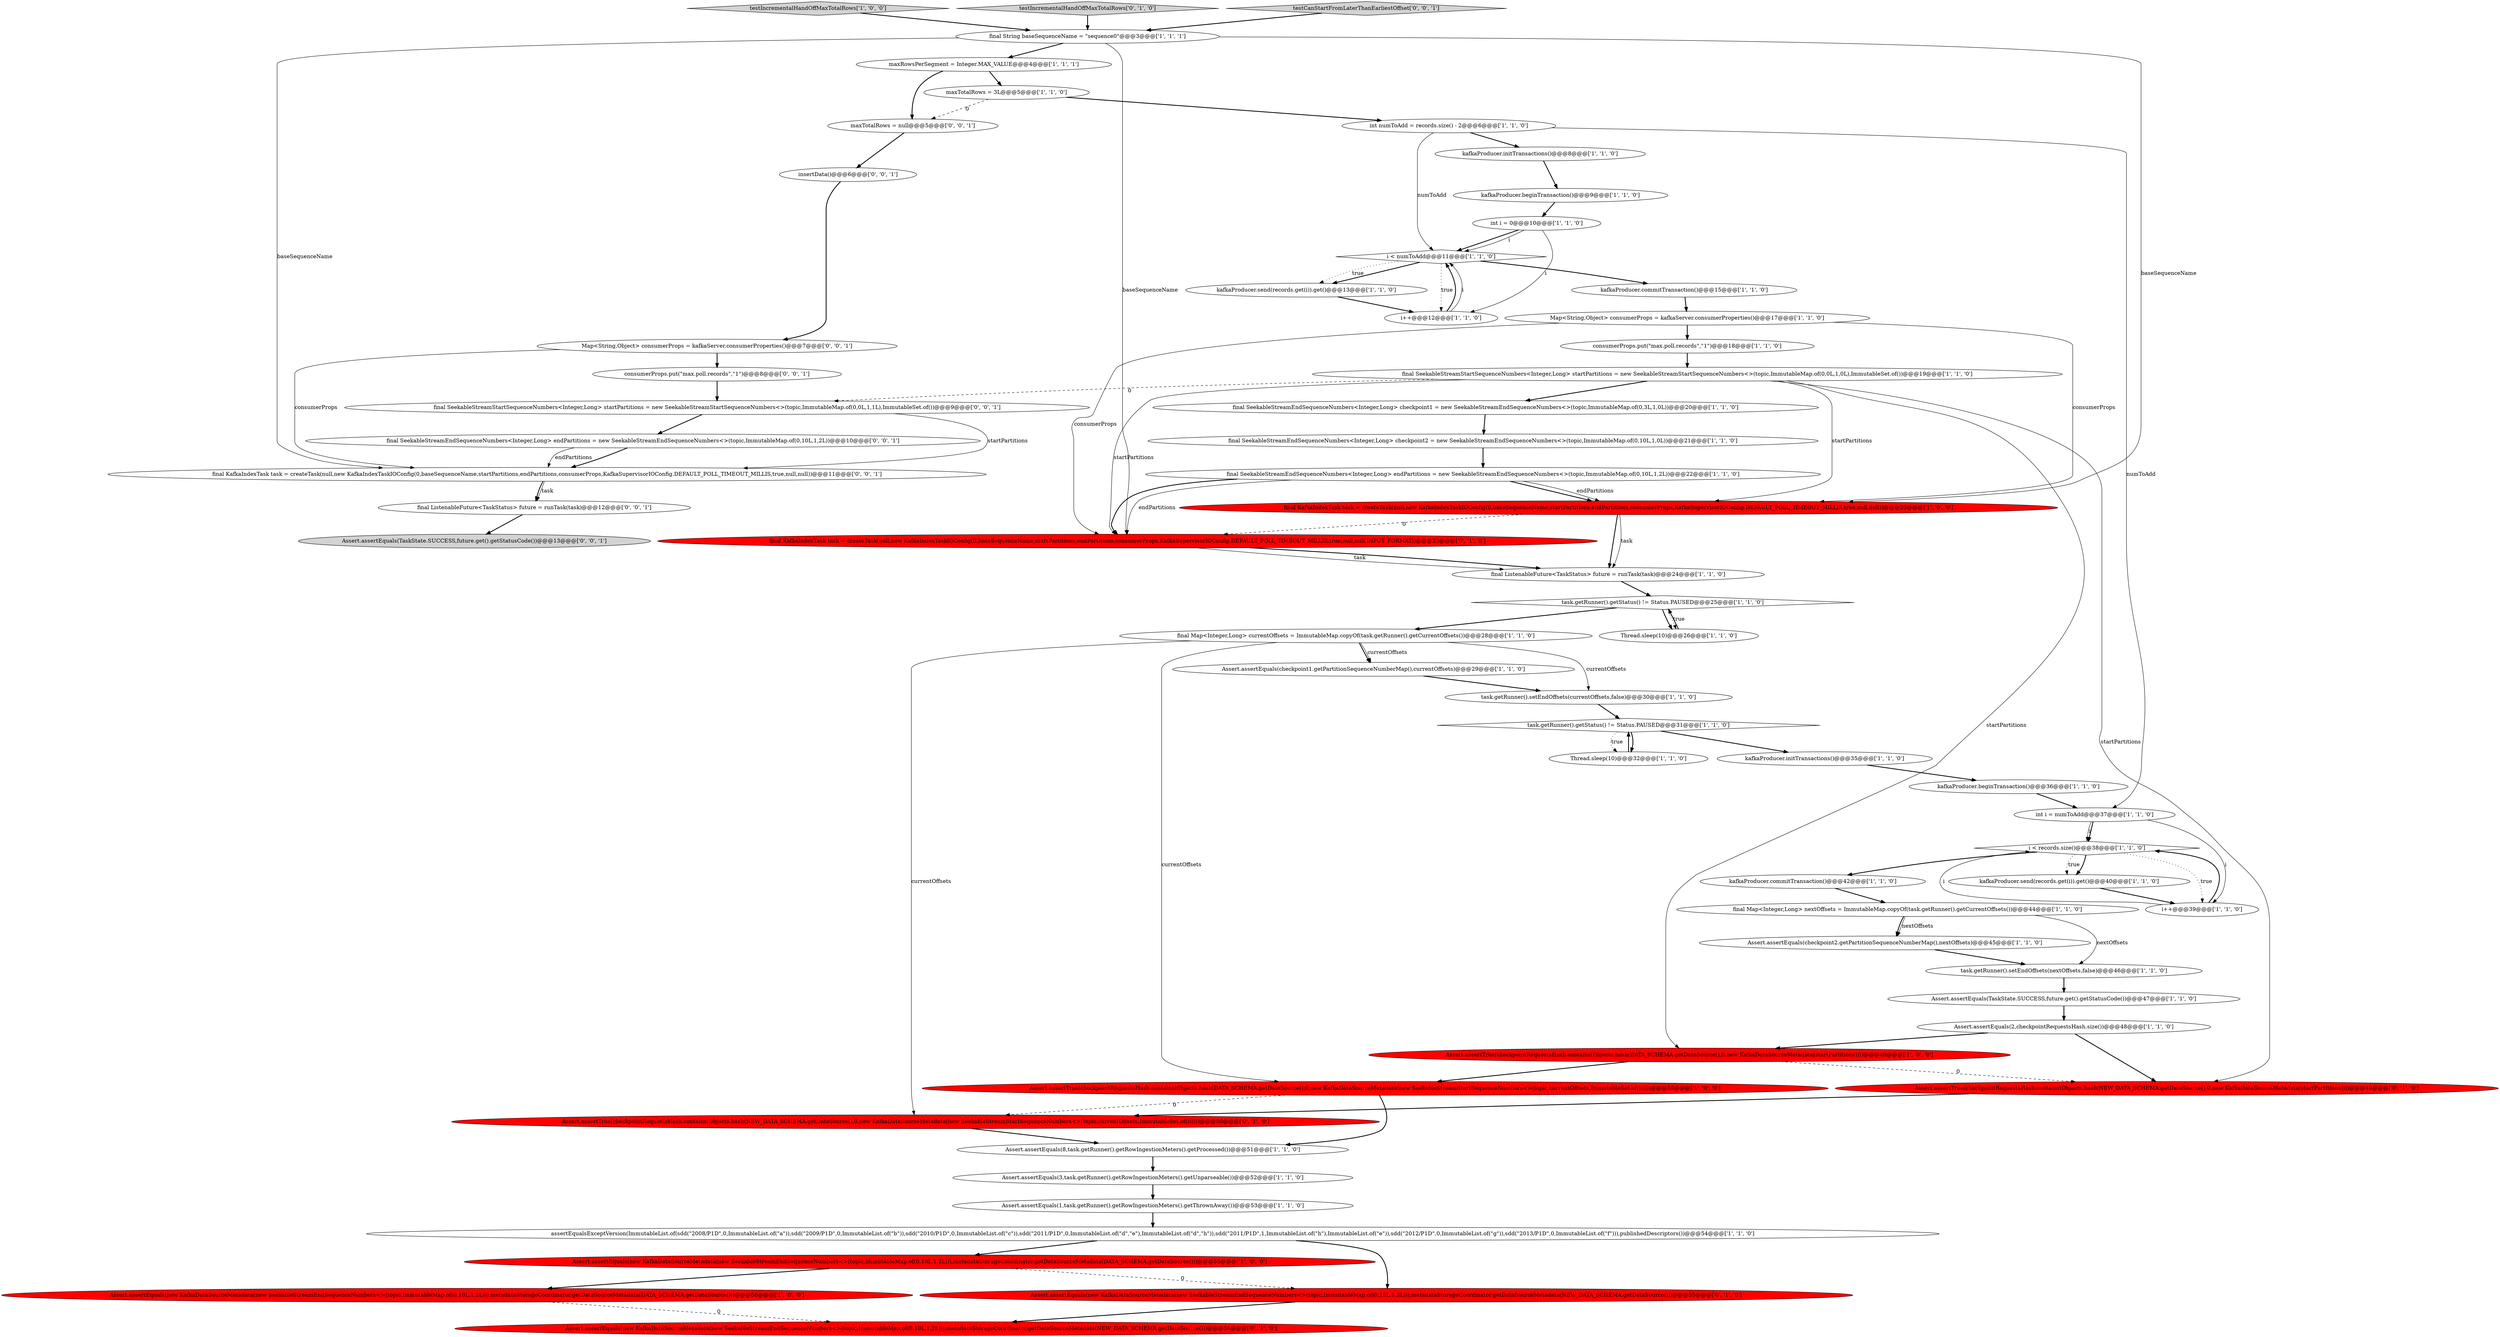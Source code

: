 digraph {
24 [style = filled, label = "Map<String,Object> consumerProps = kafkaServer.consumerProperties()@@@17@@@['1', '1', '0']", fillcolor = white, shape = ellipse image = "AAA0AAABBB1BBB"];
27 [style = filled, label = "maxTotalRows = 3L@@@5@@@['1', '1', '0']", fillcolor = white, shape = ellipse image = "AAA0AAABBB1BBB"];
13 [style = filled, label = "consumerProps.put(\"max.poll.records\",\"1\")@@@18@@@['1', '1', '0']", fillcolor = white, shape = ellipse image = "AAA0AAABBB1BBB"];
48 [style = filled, label = "final KafkaIndexTask task = createTask(null,new KafkaIndexTaskIOConfig(0,baseSequenceName,startPartitions,endPartitions,consumerProps,KafkaSupervisorIOConfig.DEFAULT_POLL_TIMEOUT_MILLIS,true,null,null,INPUT_FORMAT))@@@23@@@['0', '1', '0']", fillcolor = red, shape = ellipse image = "AAA1AAABBB2BBB"];
10 [style = filled, label = "kafkaProducer.send(records.get(i)).get()@@@40@@@['1', '1', '0']", fillcolor = white, shape = ellipse image = "AAA0AAABBB1BBB"];
34 [style = filled, label = "Assert.assertEquals(checkpoint2.getPartitionSequenceNumberMap(),nextOffsets)@@@45@@@['1', '1', '0']", fillcolor = white, shape = ellipse image = "AAA0AAABBB1BBB"];
16 [style = filled, label = "kafkaProducer.beginTransaction()@@@9@@@['1', '1', '0']", fillcolor = white, shape = ellipse image = "AAA0AAABBB1BBB"];
53 [style = filled, label = "final KafkaIndexTask task = createTask(null,new KafkaIndexTaskIOConfig(0,baseSequenceName,startPartitions,endPartitions,consumerProps,KafkaSupervisorIOConfig.DEFAULT_POLL_TIMEOUT_MILLIS,true,null,null))@@@11@@@['0', '0', '1']", fillcolor = white, shape = ellipse image = "AAA0AAABBB3BBB"];
12 [style = filled, label = "kafkaProducer.initTransactions()@@@35@@@['1', '1', '0']", fillcolor = white, shape = ellipse image = "AAA0AAABBB1BBB"];
39 [style = filled, label = "final Map<Integer,Long> nextOffsets = ImmutableMap.copyOf(task.getRunner().getCurrentOffsets())@@@44@@@['1', '1', '0']", fillcolor = white, shape = ellipse image = "AAA0AAABBB1BBB"];
35 [style = filled, label = "int numToAdd = records.size() - 2@@@6@@@['1', '1', '0']", fillcolor = white, shape = ellipse image = "AAA0AAABBB1BBB"];
54 [style = filled, label = "maxTotalRows = null@@@5@@@['0', '0', '1']", fillcolor = white, shape = ellipse image = "AAA0AAABBB3BBB"];
23 [style = filled, label = "kafkaProducer.commitTransaction()@@@15@@@['1', '1', '0']", fillcolor = white, shape = ellipse image = "AAA0AAABBB1BBB"];
28 [style = filled, label = "task.getRunner().getStatus() != Status.PAUSED@@@25@@@['1', '1', '0']", fillcolor = white, shape = diamond image = "AAA0AAABBB1BBB"];
26 [style = filled, label = "Assert.assertEquals(new KafkaDataSourceMetadata(new SeekableStreamEndSequenceNumbers<>(topic,ImmutableMap.of(0,10L,1,2L))),metadataStorageCoordinator.getDataSourceMetadata(DATA_SCHEMA.getDataSource()))@@@56@@@['1', '0', '0']", fillcolor = red, shape = ellipse image = "AAA1AAABBB1BBB"];
0 [style = filled, label = "testIncrementalHandOffMaxTotalRows['1', '0', '0']", fillcolor = lightgray, shape = diamond image = "AAA0AAABBB1BBB"];
29 [style = filled, label = "final SeekableStreamEndSequenceNumbers<Integer,Long> checkpoint1 = new SeekableStreamEndSequenceNumbers<>(topic,ImmutableMap.of(0,3L,1,0L))@@@20@@@['1', '1', '0']", fillcolor = white, shape = ellipse image = "AAA0AAABBB1BBB"];
43 [style = filled, label = "i < numToAdd@@@11@@@['1', '1', '0']", fillcolor = white, shape = diamond image = "AAA0AAABBB1BBB"];
49 [style = filled, label = "testIncrementalHandOffMaxTotalRows['0', '1', '0']", fillcolor = lightgray, shape = diamond image = "AAA0AAABBB2BBB"];
3 [style = filled, label = "Assert.assertTrue(checkpointRequestsHash.contains(Objects.hash(DATA_SCHEMA.getDataSource(),0,new KafkaDataSourceMetadata(startPartitions))))@@@49@@@['1', '0', '0']", fillcolor = red, shape = ellipse image = "AAA1AAABBB1BBB"];
1 [style = filled, label = "kafkaProducer.send(records.get(i)).get()@@@13@@@['1', '1', '0']", fillcolor = white, shape = ellipse image = "AAA0AAABBB1BBB"];
6 [style = filled, label = "int i = 0@@@10@@@['1', '1', '0']", fillcolor = white, shape = ellipse image = "AAA0AAABBB1BBB"];
38 [style = filled, label = "final KafkaIndexTask task = createTask(null,new KafkaIndexTaskIOConfig(0,baseSequenceName,startPartitions,endPartitions,consumerProps,KafkaSupervisorIOConfig.DEFAULT_POLL_TIMEOUT_MILLIS,true,null,null))@@@23@@@['1', '0', '0']", fillcolor = red, shape = ellipse image = "AAA1AAABBB1BBB"];
21 [style = filled, label = "Assert.assertEquals(8,task.getRunner().getRowIngestionMeters().getProcessed())@@@51@@@['1', '1', '0']", fillcolor = white, shape = ellipse image = "AAA0AAABBB1BBB"];
20 [style = filled, label = "kafkaProducer.initTransactions()@@@8@@@['1', '1', '0']", fillcolor = white, shape = ellipse image = "AAA0AAABBB1BBB"];
30 [style = filled, label = "Thread.sleep(10)@@@26@@@['1', '1', '0']", fillcolor = white, shape = ellipse image = "AAA0AAABBB1BBB"];
8 [style = filled, label = "final SeekableStreamEndSequenceNumbers<Integer,Long> endPartitions = new SeekableStreamEndSequenceNumbers<>(topic,ImmutableMap.of(0,10L,1,2L))@@@22@@@['1', '1', '0']", fillcolor = white, shape = ellipse image = "AAA0AAABBB1BBB"];
55 [style = filled, label = "Map<String,Object> consumerProps = kafkaServer.consumerProperties()@@@7@@@['0', '0', '1']", fillcolor = white, shape = ellipse image = "AAA0AAABBB3BBB"];
9 [style = filled, label = "i < records.size()@@@38@@@['1', '1', '0']", fillcolor = white, shape = diamond image = "AAA0AAABBB1BBB"];
50 [style = filled, label = "Assert.assertEquals(new KafkaDataSourceMetadata(new SeekableStreamEndSequenceNumbers<>(topic,ImmutableMap.of(0,10L,1,2L))),metadataStorageCoordinator.getDataSourceMetadata(NEW_DATA_SCHEMA.getDataSource()))@@@56@@@['0', '1', '0']", fillcolor = red, shape = ellipse image = "AAA1AAABBB2BBB"];
52 [style = filled, label = "Assert.assertTrue(checkpointRequestsHash.contains(Objects.hash(NEW_DATA_SCHEMA.getDataSource(),0,new KafkaDataSourceMetadata(new SeekableStreamStartSequenceNumbers<>(topic,currentOffsets,ImmutableSet.of())))))@@@50@@@['0', '1', '0']", fillcolor = red, shape = ellipse image = "AAA1AAABBB2BBB"];
60 [style = filled, label = "consumerProps.put(\"max.poll.records\",\"1\")@@@8@@@['0', '0', '1']", fillcolor = white, shape = ellipse image = "AAA0AAABBB3BBB"];
46 [style = filled, label = "Thread.sleep(10)@@@32@@@['1', '1', '0']", fillcolor = white, shape = ellipse image = "AAA0AAABBB1BBB"];
59 [style = filled, label = "insertData()@@@6@@@['0', '0', '1']", fillcolor = white, shape = ellipse image = "AAA0AAABBB3BBB"];
36 [style = filled, label = "i++@@@12@@@['1', '1', '0']", fillcolor = white, shape = ellipse image = "AAA0AAABBB1BBB"];
14 [style = filled, label = "Assert.assertEquals(1,task.getRunner().getRowIngestionMeters().getThrownAway())@@@53@@@['1', '1', '0']", fillcolor = white, shape = ellipse image = "AAA0AAABBB1BBB"];
7 [style = filled, label = "Assert.assertEquals(3,task.getRunner().getRowIngestionMeters().getUnparseable())@@@52@@@['1', '1', '0']", fillcolor = white, shape = ellipse image = "AAA0AAABBB1BBB"];
41 [style = filled, label = "final SeekableStreamStartSequenceNumbers<Integer,Long> startPartitions = new SeekableStreamStartSequenceNumbers<>(topic,ImmutableMap.of(0,0L,1,0L),ImmutableSet.of())@@@19@@@['1', '1', '0']", fillcolor = white, shape = ellipse image = "AAA0AAABBB1BBB"];
44 [style = filled, label = "Assert.assertEquals(new KafkaDataSourceMetadata(new SeekableStreamEndSequenceNumbers<>(topic,ImmutableMap.of(0,10L,1,2L))),metadataStorageCoordinator.getDataSourceMetadata(DATA_SCHEMA.getDataSource()))@@@55@@@['1', '0', '0']", fillcolor = red, shape = ellipse image = "AAA1AAABBB1BBB"];
15 [style = filled, label = "int i = numToAdd@@@37@@@['1', '1', '0']", fillcolor = white, shape = ellipse image = "AAA0AAABBB1BBB"];
11 [style = filled, label = "kafkaProducer.commitTransaction()@@@42@@@['1', '1', '0']", fillcolor = white, shape = ellipse image = "AAA0AAABBB1BBB"];
4 [style = filled, label = "maxRowsPerSegment = Integer.MAX_VALUE@@@4@@@['1', '1', '1']", fillcolor = white, shape = ellipse image = "AAA0AAABBB1BBB"];
33 [style = filled, label = "task.getRunner().setEndOffsets(currentOffsets,false)@@@30@@@['1', '1', '0']", fillcolor = white, shape = ellipse image = "AAA0AAABBB1BBB"];
18 [style = filled, label = "assertEqualsExceptVersion(ImmutableList.of(sdd(\"2008/P1D\",0,ImmutableList.of(\"a\")),sdd(\"2009/P1D\",0,ImmutableList.of(\"b\")),sdd(\"2010/P1D\",0,ImmutableList.of(\"c\")),sdd(\"2011/P1D\",0,ImmutableList.of(\"d\",\"e\"),ImmutableList.of(\"d\",\"h\")),sdd(\"2011/P1D\",1,ImmutableList.of(\"h\"),ImmutableList.of(\"e\")),sdd(\"2012/P1D\",0,ImmutableList.of(\"g\")),sdd(\"2013/P1D\",0,ImmutableList.of(\"f\"))),publishedDescriptors())@@@54@@@['1', '1', '0']", fillcolor = white, shape = ellipse image = "AAA0AAABBB1BBB"];
19 [style = filled, label = "Assert.assertEquals(2,checkpointRequestsHash.size())@@@48@@@['1', '1', '0']", fillcolor = white, shape = ellipse image = "AAA0AAABBB1BBB"];
32 [style = filled, label = "final ListenableFuture<TaskStatus> future = runTask(task)@@@24@@@['1', '1', '0']", fillcolor = white, shape = ellipse image = "AAA0AAABBB1BBB"];
37 [style = filled, label = "Assert.assertTrue(checkpointRequestsHash.contains(Objects.hash(DATA_SCHEMA.getDataSource(),0,new KafkaDataSourceMetadata(new SeekableStreamStartSequenceNumbers<>(topic,currentOffsets,ImmutableSet.of())))))@@@50@@@['1', '0', '0']", fillcolor = red, shape = ellipse image = "AAA1AAABBB1BBB"];
22 [style = filled, label = "final String baseSequenceName = \"sequence0\"@@@3@@@['1', '1', '1']", fillcolor = white, shape = ellipse image = "AAA0AAABBB1BBB"];
42 [style = filled, label = "Assert.assertEquals(checkpoint1.getPartitionSequenceNumberMap(),currentOffsets)@@@29@@@['1', '1', '0']", fillcolor = white, shape = ellipse image = "AAA0AAABBB1BBB"];
47 [style = filled, label = "Assert.assertEquals(new KafkaDataSourceMetadata(new SeekableStreamEndSequenceNumbers<>(topic,ImmutableMap.of(0,10L,1,2L))),metadataStorageCoordinator.getDataSourceMetadata(NEW_DATA_SCHEMA.getDataSource()))@@@55@@@['0', '1', '0']", fillcolor = red, shape = ellipse image = "AAA1AAABBB2BBB"];
17 [style = filled, label = "kafkaProducer.beginTransaction()@@@36@@@['1', '1', '0']", fillcolor = white, shape = ellipse image = "AAA0AAABBB1BBB"];
45 [style = filled, label = "task.getRunner().getStatus() != Status.PAUSED@@@31@@@['1', '1', '0']", fillcolor = white, shape = diamond image = "AAA0AAABBB1BBB"];
57 [style = filled, label = "final ListenableFuture<TaskStatus> future = runTask(task)@@@12@@@['0', '0', '1']", fillcolor = white, shape = ellipse image = "AAA0AAABBB3BBB"];
40 [style = filled, label = "task.getRunner().setEndOffsets(nextOffsets,false)@@@46@@@['1', '1', '0']", fillcolor = white, shape = ellipse image = "AAA0AAABBB1BBB"];
56 [style = filled, label = "final SeekableStreamEndSequenceNumbers<Integer,Long> endPartitions = new SeekableStreamEndSequenceNumbers<>(topic,ImmutableMap.of(0,10L,1,2L))@@@10@@@['0', '0', '1']", fillcolor = white, shape = ellipse image = "AAA0AAABBB3BBB"];
51 [style = filled, label = "Assert.assertTrue(checkpointRequestsHash.contains(Objects.hash(NEW_DATA_SCHEMA.getDataSource(),0,new KafkaDataSourceMetadata(startPartitions))))@@@49@@@['0', '1', '0']", fillcolor = red, shape = ellipse image = "AAA1AAABBB2BBB"];
31 [style = filled, label = "i++@@@39@@@['1', '1', '0']", fillcolor = white, shape = ellipse image = "AAA0AAABBB1BBB"];
5 [style = filled, label = "Assert.assertEquals(TaskState.SUCCESS,future.get().getStatusCode())@@@47@@@['1', '1', '0']", fillcolor = white, shape = ellipse image = "AAA0AAABBB1BBB"];
25 [style = filled, label = "final SeekableStreamEndSequenceNumbers<Integer,Long> checkpoint2 = new SeekableStreamEndSequenceNumbers<>(topic,ImmutableMap.of(0,10L,1,0L))@@@21@@@['1', '1', '0']", fillcolor = white, shape = ellipse image = "AAA0AAABBB1BBB"];
62 [style = filled, label = "testCanStartFromLaterThanEarliestOffset['0', '0', '1']", fillcolor = lightgray, shape = diamond image = "AAA0AAABBB3BBB"];
2 [style = filled, label = "final Map<Integer,Long> currentOffsets = ImmutableMap.copyOf(task.getRunner().getCurrentOffsets())@@@28@@@['1', '1', '0']", fillcolor = white, shape = ellipse image = "AAA0AAABBB1BBB"];
61 [style = filled, label = "final SeekableStreamStartSequenceNumbers<Integer,Long> startPartitions = new SeekableStreamStartSequenceNumbers<>(topic,ImmutableMap.of(0,0L,1,1L),ImmutableSet.of())@@@9@@@['0', '0', '1']", fillcolor = white, shape = ellipse image = "AAA0AAABBB3BBB"];
58 [style = filled, label = "Assert.assertEquals(TaskState.SUCCESS,future.get().getStatusCode())@@@13@@@['0', '0', '1']", fillcolor = lightgray, shape = ellipse image = "AAA0AAABBB3BBB"];
6->43 [style = bold, label=""];
41->38 [style = solid, label="startPartitions"];
9->11 [style = bold, label=""];
61->56 [style = bold, label=""];
31->9 [style = bold, label=""];
27->54 [style = dashed, label="0"];
57->58 [style = bold, label=""];
9->10 [style = bold, label=""];
8->48 [style = solid, label="endPartitions"];
44->47 [style = dashed, label="0"];
43->23 [style = bold, label=""];
49->22 [style = bold, label=""];
22->4 [style = bold, label=""];
7->14 [style = bold, label=""];
3->51 [style = dashed, label="0"];
26->50 [style = dashed, label="0"];
28->30 [style = dotted, label="true"];
18->44 [style = bold, label=""];
30->28 [style = bold, label=""];
20->16 [style = bold, label=""];
43->1 [style = bold, label=""];
33->45 [style = bold, label=""];
35->15 [style = solid, label="numToAdd"];
52->21 [style = bold, label=""];
56->53 [style = bold, label=""];
19->3 [style = bold, label=""];
2->33 [style = solid, label="currentOffsets"];
24->38 [style = solid, label="consumerProps"];
55->60 [style = bold, label=""];
6->36 [style = solid, label="i"];
2->52 [style = solid, label="currentOffsets"];
22->48 [style = solid, label="baseSequenceName"];
10->31 [style = bold, label=""];
38->48 [style = dashed, label="0"];
28->30 [style = bold, label=""];
56->53 [style = solid, label="endPartitions"];
35->20 [style = bold, label=""];
53->57 [style = solid, label="task"];
39->34 [style = bold, label=""];
16->6 [style = bold, label=""];
37->21 [style = bold, label=""];
9->31 [style = dotted, label="true"];
8->38 [style = bold, label=""];
2->42 [style = solid, label="currentOffsets"];
22->53 [style = solid, label="baseSequenceName"];
38->32 [style = bold, label=""];
15->9 [style = solid, label="i"];
2->37 [style = solid, label="currentOffsets"];
55->53 [style = solid, label="consumerProps"];
40->5 [style = bold, label=""];
15->9 [style = bold, label=""];
17->15 [style = bold, label=""];
6->43 [style = solid, label="i"];
48->32 [style = bold, label=""];
54->59 [style = bold, label=""];
21->7 [style = bold, label=""];
59->55 [style = bold, label=""];
39->34 [style = solid, label="nextOffsets"];
14->18 [style = bold, label=""];
15->31 [style = solid, label="i"];
24->48 [style = solid, label="consumerProps"];
43->1 [style = dotted, label="true"];
45->46 [style = bold, label=""];
41->3 [style = solid, label="startPartitions"];
9->10 [style = dotted, label="true"];
24->13 [style = bold, label=""];
36->43 [style = bold, label=""];
62->22 [style = bold, label=""];
34->40 [style = bold, label=""];
3->37 [style = bold, label=""];
18->47 [style = bold, label=""];
45->46 [style = dotted, label="true"];
41->51 [style = solid, label="startPartitions"];
12->17 [style = bold, label=""];
8->38 [style = solid, label="endPartitions"];
51->52 [style = bold, label=""];
61->53 [style = solid, label="startPartitions"];
27->35 [style = bold, label=""];
47->50 [style = bold, label=""];
4->54 [style = bold, label=""];
13->41 [style = bold, label=""];
5->19 [style = bold, label=""];
60->61 [style = bold, label=""];
19->51 [style = bold, label=""];
35->43 [style = solid, label="numToAdd"];
43->36 [style = dotted, label="true"];
36->43 [style = solid, label="i"];
48->32 [style = solid, label="task"];
38->32 [style = solid, label="task"];
53->57 [style = bold, label=""];
41->29 [style = bold, label=""];
29->25 [style = bold, label=""];
42->33 [style = bold, label=""];
37->52 [style = dashed, label="0"];
41->48 [style = solid, label="startPartitions"];
1->36 [style = bold, label=""];
22->38 [style = solid, label="baseSequenceName"];
45->12 [style = bold, label=""];
31->9 [style = solid, label="i"];
8->48 [style = bold, label=""];
28->2 [style = bold, label=""];
23->24 [style = bold, label=""];
44->26 [style = bold, label=""];
0->22 [style = bold, label=""];
4->27 [style = bold, label=""];
11->39 [style = bold, label=""];
46->45 [style = bold, label=""];
39->40 [style = solid, label="nextOffsets"];
25->8 [style = bold, label=""];
32->28 [style = bold, label=""];
2->42 [style = bold, label=""];
41->61 [style = dashed, label="0"];
}
